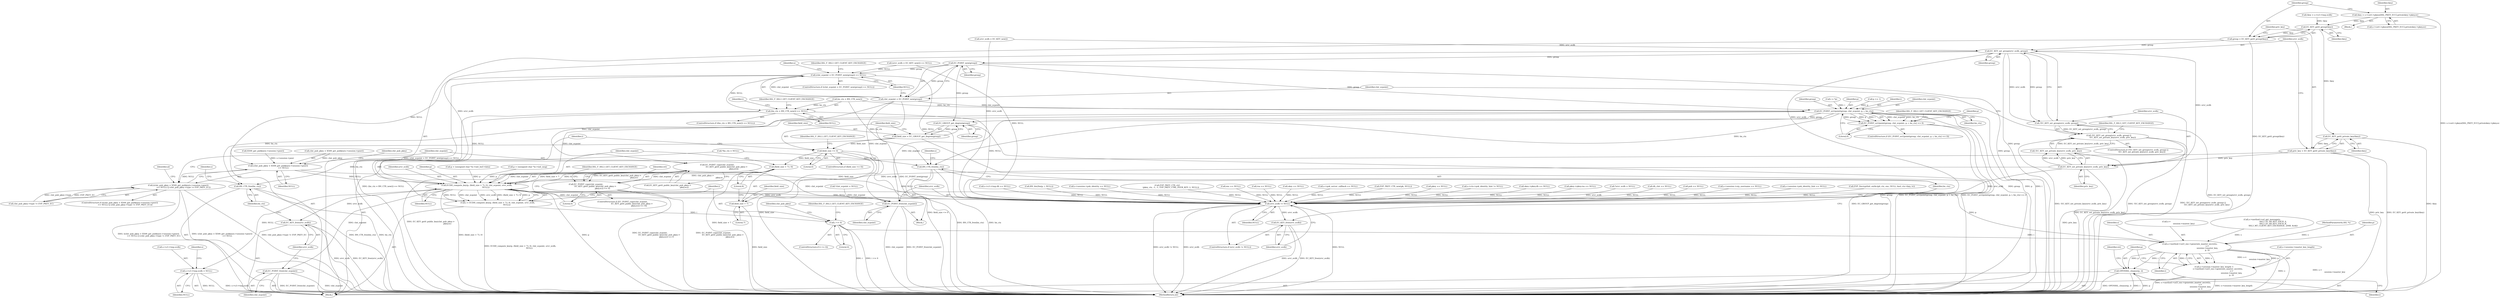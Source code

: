 digraph "0_openssl_3c66a669dfc7b3792f7af0758ea26fe8502ce70c@array" {
"1001284" [label="(Call,tkey = s->cert->pkeys[SSL_PKEY_ECC].privatekey->pkey.ec)"];
"1001312" [label="(Call,EC_KEY_get0_group(tkey))"];
"1001310" [label="(Call,group = EC_KEY_get0_group(tkey))"];
"1001321" [label="(Call,EC_KEY_set_group(srvr_ecdh, group))"];
"1001320" [label="(Call,!EC_KEY_set_group(srvr_ecdh, group))"];
"1001319" [label="(Call,!EC_KEY_set_group(srvr_ecdh, group) ||\n            !EC_KEY_set_private_key(srvr_ecdh, priv_key))"];
"1001325" [label="(Call,EC_KEY_set_private_key(srvr_ecdh, priv_key))"];
"1001324" [label="(Call,!EC_KEY_set_private_key(srvr_ecdh, priv_key))"];
"1001475" [label="(Call,ECDH_compute_key(p, (field_size + 7) / 8, clnt_ecpoint, srvr_ecdh,\n                             NULL))"];
"1001473" [label="(Call,i = ECDH_compute_key(p, (field_size + 7) / 8, clnt_ecpoint, srvr_ecdh,\n                             NULL))"];
"1001486" [label="(Call,i <= 0)"];
"1001525" [label="(Call,s->method->ssl3_enc->generate_master_secret(s,\n                                                        s->\n                                                        session->master_key,\n                                                        p, i))"];
"1001519" [label="(Call,s->session->master_key_length =\n            s->method->ssl3_enc->generate_master_secret(s,\n                                                        s->\n                                                        session->master_key,\n                                                        p, i))"];
"1001534" [label="(Call,OPENSSL_cleanse(p, i))"];
"1001496" [label="(Call,EC_POINT_free(clnt_ecpoint))"];
"1001498" [label="(Call,EC_KEY_free(srvr_ecdh))"];
"1001510" [label="(Call,s->s3->tmp.ecdh = NULL)"];
"1002144" [label="(Call,EC_POINT_free(clnt_ecpoint))"];
"1002147" [label="(Call,srvr_ecdh != NULL)"];
"1002150" [label="(Call,EC_KEY_free(srvr_ecdh))"];
"1001337" [label="(Call,EC_POINT_new(group))"];
"1001334" [label="(Call,(clnt_ecpoint = EC_POINT_new(group)) == NULL)"];
"1001364" [label="(Call,(clnt_pub_pkey = X509_get_pubkey(s->session->peer))\n                 == NULL)"];
"1001363" [label="(Call,((clnt_pub_pkey = X509_get_pubkey(s->session->peer))\n                 == NULL) || (clnt_pub_pkey->type != EVP_PKEY_EC))"];
"1001409" [label="(Call,(bn_ctx = BN_CTX_new()) == NULL)"];
"1001335" [label="(Call,clnt_ecpoint = EC_POINT_new(group))"];
"1001389" [label="(Call,EC_POINT_copy(clnt_ecpoint,\n                              EC_KEY_get0_public_key(clnt_pub_pkey->\n                                                     pkey.ec)))"];
"1001388" [label="(Call,EC_POINT_copy(clnt_ecpoint,\n                              EC_KEY_get0_public_key(clnt_pub_pkey->\n                                                     pkey.ec)) == 0)"];
"1001439" [label="(Call,EC_POINT_oct2point(group, clnt_ecpoint, p, i, bn_ctx))"];
"1001438" [label="(Call,EC_POINT_oct2point(group, clnt_ecpoint, p, i, bn_ctx) == 0)"];
"1001462" [label="(Call,EC_GROUP_get_degree(group))"];
"1001460" [label="(Call,field_size = EC_GROUP_get_degree(group))"];
"1001465" [label="(Call,field_size <= 0)"];
"1001477" [label="(Call,(field_size + 7) / 8)"];
"1001478" [label="(Call,field_size + 7)"];
"1001500" [label="(Call,BN_CTX_free(bn_ctx))"];
"1002152" [label="(Call,BN_CTX_free(bn_ctx))"];
"1001316" [label="(Call,EC_KEY_get0_private_key(tkey))"];
"1001314" [label="(Call,priv_key = EC_KEY_get0_private_key(tkey))"];
"1001321" [label="(Call,EC_KEY_set_group(srvr_ecdh, group))"];
"1001526" [label="(Identifier,s)"];
"1001747" [label="(Call,s->ctx->psk_identity_hint != NULL)"];
"1001336" [label="(Identifier,clnt_ecpoint)"];
"1001484" [label="(Identifier,NULL)"];
"1000143" [label="(Block,)"];
"1000625" [label="(Call,skey->pkey.dh == NULL)"];
"1001445" [label="(Literal,0)"];
"1000295" [label="(Call,pkey->pkey.rsa == NULL)"];
"1001520" [label="(Call,s->session->master_key_length)"];
"1001390" [label="(Identifier,clnt_ecpoint)"];
"1001322" [label="(Identifier,srvr_ecdh)"];
"1000169" [label="(Call,*srvr_ecdh = NULL)"];
"1001501" [label="(Identifier,bn_ctx)"];
"1001486" [label="(Call,i <= 0)"];
"1000704" [label="(Call,dh_clnt == NULL)"];
"1001388" [label="(Call,EC_POINT_copy(clnt_ecpoint,\n                              EC_KEY_get0_public_key(clnt_pub_pkey->\n                                                     pkey.ec)) == 0)"];
"1000177" [label="(Call,*clnt_ecpoint = NULL)"];
"1002152" [label="(Call,BN_CTX_free(bn_ctx))"];
"1001283" [label="(Block,)"];
"1001301" [label="(Call,tkey = s->s3->tmp.ecdh)"];
"1001334" [label="(Call,(clnt_ecpoint = EC_POINT_new(group)) == NULL)"];
"1001267" [label="(Call,(srvr_ecdh = EC_KEY_new()) == NULL)"];
"1001339" [label="(Identifier,NULL)"];
"1002150" [label="(Call,EC_KEY_free(srvr_ecdh))"];
"1001408" [label="(ControlStructure,if ((bn_ctx = BN_CTX_new()) == NULL))"];
"1001478" [label="(Call,field_size + 7)"];
"1001333" [label="(ControlStructure,if ((clnt_ecpoint = EC_POINT_new(group)) == NULL))"];
"1001467" [label="(Literal,0)"];
"1001483" [label="(Identifier,srvr_ecdh)"];
"1001535" [label="(Identifier,p)"];
"1001536" [label="(Identifier,i)"];
"1001518" [label="(Identifier,NULL)"];
"1001323" [label="(Identifier,group)"];
"1001313" [label="(Identifier,tkey)"];
"1001439" [label="(Call,EC_POINT_oct2point(group, clnt_ecpoint, p, i, bn_ctx))"];
"1001442" [label="(Identifier,p)"];
"1001465" [label="(Call,field_size <= 0)"];
"1000730" [label="(Call,pub == NULL)"];
"1001420" [label="(Identifier,i)"];
"1001491" [label="(Identifier,SSL_F_SSL3_GET_CLIENT_KEY_EXCHANGE)"];
"1002151" [label="(Identifier,srvr_ecdh)"];
"1001444" [label="(Identifier,bn_ctx)"];
"1001485" [label="(ControlStructure,if (i <= 0))"];
"1001311" [label="(Identifier,group)"];
"1001894" [label="(Call,s->session->srp_username == NULL)"];
"1001387" [label="(ControlStructure,if (EC_POINT_copy(clnt_ecpoint,\n                              EC_KEY_get0_public_key(clnt_pub_pkey->\n                                                     pkey.ec)) == 0))"];
"1002146" [label="(ControlStructure,if (srvr_ecdh != NULL))"];
"1001376" [label="(Identifier,clnt_pub_pkey)"];
"1001476" [label="(Identifier,p)"];
"1001754" [label="(Call,s->session->psk_identity_hint == NULL)"];
"1001522" [label="(Identifier,s)"];
"1001538" [label="(Identifier,ret)"];
"1001374" [label="(Call,clnt_pub_pkey->type != EVP_PKEY_EC)"];
"1001409" [label="(Call,(bn_ctx = BN_CTX_new()) == NULL)"];
"1001285" [label="(Identifier,tkey)"];
"1002148" [label="(Identifier,srvr_ecdh)"];
"1000181" [label="(Call,*bn_ctx = NULL)"];
"1001324" [label="(Call,!EC_KEY_set_private_key(srvr_ecdh, priv_key))"];
"1001487" [label="(Identifier,i)"];
"1001527" [label="(Call,s->\n                                                        session->master_key)"];
"1001423" [label="(Call,p += 1)"];
"1001473" [label="(Call,i = ECDH_compute_key(p, (field_size + 7) / 8, clnt_ecpoint, srvr_ecdh,\n                             NULL))"];
"1001460" [label="(Call,field_size = EC_GROUP_get_degree(group))"];
"1001511" [label="(Call,s->s3->tmp.ecdh)"];
"1001317" [label="(Identifier,tkey)"];
"1001365" [label="(Call,clnt_pub_pkey = X509_get_pubkey(s->session->peer))"];
"1001064" [label="(Call,EVP_DecryptInit_ex(&ciph_ctx, enc, NULL, kssl_ctx->key, iv))"];
"1001496" [label="(Call,EC_POINT_free(clnt_ecpoint))"];
"1001362" [label="(ControlStructure,if (((clnt_pub_pkey = X509_get_pubkey(s->session->peer))\n                 == NULL) || (clnt_pub_pkey->type != EVP_PKEY_EC)))"];
"1000649" [label="(Call,s->s3->tmp.dh == NULL)"];
"1001470" [label="(Identifier,SSL_F_SSL3_GET_CLIENT_KEY_EXCHANGE)"];
"1001829" [label="(Call,BN_bin2bn(p, i, NULL))"];
"1001320" [label="(Call,!EC_KEY_set_group(srvr_ecdh, group))"];
"1001448" [label="(Identifier,SSL_F_SSL3_GET_CLIENT_KEY_EXCHANGE)"];
"1001510" [label="(Call,s->s3->tmp.ecdh = NULL)"];
"1001443" [label="(Identifier,i)"];
"1001391" [label="(Call,EC_KEY_get0_public_key(clnt_pub_pkey->\n                                                     pkey.ec))"];
"1001347" [label="(Identifier,n)"];
"1001462" [label="(Call,EC_GROUP_get_degree(group))"];
"1001475" [label="(Call,ECDH_compute_key(p, (field_size + 7) / 8, clnt_ecpoint, srvr_ecdh,\n                             NULL))"];
"1001326" [label="(Identifier,srvr_ecdh)"];
"1001441" [label="(Identifier,clnt_ecpoint)"];
"1001254" [label="(Block,)"];
"1001464" [label="(ControlStructure,if (field_size <= 0))"];
"1001707" [label="(Call,s->session->psk_identity == NULL)"];
"1002097" [label="(Call,EVP_PKEY_CTX_ctrl\n            (pkey_ctx, -1, -1, EVP_PKEY_CTRL_PEER_KEY, 2, NULL))"];
"1001525" [label="(Call,s->method->ssl3_enc->generate_master_secret(s,\n                                                        s->\n                                                        session->master_key,\n                                                        p, i))"];
"1001451" [label="(Call,p = (unsigned char *)s->init_buf->data)"];
"1001534" [label="(Call,OPENSSL_cleanse(p, i))"];
"1000186" [label="(Call,s->method->ssl_get_message(s,\n                                   SSL3_ST_SR_KEY_EXCH_A,\n                                   SSL3_ST_SR_KEY_EXCH_B,\n                                   SSL3_MT_CLIENT_KEY_EXCHANGE, 2048, &ok))"];
"1001342" [label="(Identifier,SSL_F_SSL3_GET_CLIENT_KEY_EXCHANGE)"];
"1000142" [label="(MethodParameterIn,SSL *s)"];
"1001053" [label="(Call,enc == NULL)"];
"1001466" [label="(Identifier,field_size)"];
"1002145" [label="(Identifier,clnt_ecpoint)"];
"1001498" [label="(Call,EC_KEY_free(srvr_ecdh))"];
"1001316" [label="(Call,EC_KEY_get0_private_key(tkey))"];
"1002149" [label="(Identifier,NULL)"];
"1001461" [label="(Identifier,field_size)"];
"1001400" [label="(Identifier,SSL_F_SSL3_GET_CLIENT_KEY_EXCHANGE)"];
"1001463" [label="(Identifier,group)"];
"1001440" [label="(Identifier,group)"];
"1001497" [label="(Identifier,clnt_ecpoint)"];
"1001500" [label="(Call,BN_CTX_free(bn_ctx))"];
"1001364" [label="(Call,(clnt_pub_pkey = X509_get_pubkey(s->session->peer))\n                 == NULL)"];
"1000260" [label="(Call,rsa == NULL)"];
"1001310" [label="(Call,group = EC_KEY_get0_group(tkey))"];
"1001499" [label="(Identifier,srvr_ecdh)"];
"1001314" [label="(Call,priv_key = EC_KEY_get0_private_key(tkey))"];
"1001477" [label="(Call,(field_size + 7) / 8)"];
"1001437" [label="(ControlStructure,if (EC_POINT_oct2point(group, clnt_ecpoint, p, i, bn_ctx) == 0))"];
"1001532" [label="(Identifier,p)"];
"1002144" [label="(Call,EC_POINT_free(clnt_ecpoint))"];
"1001533" [label="(Identifier,i)"];
"1001495" [label="(Identifier,clnt_pub_pkey)"];
"1001481" [label="(Literal,8)"];
"1000201" [label="(Call,p = (unsigned char *)s->init_msg)"];
"1001413" [label="(Identifier,NULL)"];
"1001312" [label="(Call,EC_KEY_get0_group(tkey))"];
"1001327" [label="(Identifier,priv_key)"];
"1001482" [label="(Identifier,clnt_ecpoint)"];
"1001474" [label="(Identifier,i)"];
"1001284" [label="(Call,tkey = s->cert->pkeys[SSL_PKEY_ECC].privatekey->pkey.ec)"];
"1001404" [label="(Identifier,ret)"];
"1001452" [label="(Identifier,p)"];
"1001268" [label="(Call,srvr_ecdh = EC_KEY_new())"];
"1001286" [label="(Call,s->cert->pkeys[SSL_PKEY_ECC].privatekey->pkey.ec)"];
"1000616" [label="(Call,skey == NULL)"];
"1002147" [label="(Call,srvr_ecdh != NULL)"];
"1001363" [label="(Call,((clnt_pub_pkey = X509_get_pubkey(s->session->peer))\n                 == NULL) || (clnt_pub_pkey->type != EVP_PKEY_EC))"];
"1001325" [label="(Call,EC_KEY_set_private_key(srvr_ecdh, priv_key))"];
"1001318" [label="(ControlStructure,if (!EC_KEY_set_group(srvr_ecdh, group) ||\n            !EC_KEY_set_private_key(srvr_ecdh, priv_key)))"];
"1001480" [label="(Literal,7)"];
"1001319" [label="(Call,!EC_KEY_set_group(srvr_ecdh, group) ||\n            !EC_KEY_set_private_key(srvr_ecdh, priv_key))"];
"1001367" [label="(Call,X509_get_pubkey(s->session->peer))"];
"1001330" [label="(Identifier,SSL_F_SSL3_GET_CLIENT_KEY_EXCHANGE)"];
"1001337" [label="(Call,EC_POINT_new(group))"];
"1001389" [label="(Call,EC_POINT_copy(clnt_ecpoint,\n                              EC_KEY_get0_public_key(clnt_pub_pkey->\n                                                     pkey.ec)))"];
"1001590" [label="(Call,s->psk_server_callback == NULL)"];
"1001381" [label="(Identifier,al)"];
"1001506" [label="(Identifier,s)"];
"1001315" [label="(Identifier,priv_key)"];
"1001410" [label="(Call,bn_ctx = BN_CTX_new())"];
"1001416" [label="(Identifier,SSL_F_SSL3_GET_CLIENT_KEY_EXCHANGE)"];
"1002153" [label="(Identifier,bn_ctx)"];
"1001397" [label="(Literal,0)"];
"1002162" [label="(MethodReturn,int)"];
"1001419" [label="(Call,i = *p)"];
"1001479" [label="(Identifier,field_size)"];
"1002004" [label="(Call,EVP_PKEY_CTX_new(pk, NULL))"];
"1001338" [label="(Identifier,group)"];
"1001438" [label="(Call,EC_POINT_oct2point(group, clnt_ecpoint, p, i, bn_ctx) == 0)"];
"1001519" [label="(Call,s->session->master_key_length =\n            s->method->ssl3_enc->generate_master_secret(s,\n                                                        s->\n                                                        session->master_key,\n                                                        p, i))"];
"1000286" [label="(Call,pkey == NULL)"];
"1001373" [label="(Identifier,NULL)"];
"1001335" [label="(Call,clnt_ecpoint = EC_POINT_new(group))"];
"1002156" [label="(Identifier,s)"];
"1001488" [label="(Literal,0)"];
"1001284" -> "1001283"  [label="AST: "];
"1001284" -> "1001286"  [label="CFG: "];
"1001285" -> "1001284"  [label="AST: "];
"1001286" -> "1001284"  [label="AST: "];
"1001311" -> "1001284"  [label="CFG: "];
"1001284" -> "1002162"  [label="DDG: s->cert->pkeys[SSL_PKEY_ECC].privatekey->pkey.ec"];
"1001284" -> "1001312"  [label="DDG: tkey"];
"1001312" -> "1001310"  [label="AST: "];
"1001312" -> "1001313"  [label="CFG: "];
"1001313" -> "1001312"  [label="AST: "];
"1001310" -> "1001312"  [label="CFG: "];
"1001312" -> "1001310"  [label="DDG: tkey"];
"1001301" -> "1001312"  [label="DDG: tkey"];
"1001312" -> "1001316"  [label="DDG: tkey"];
"1001310" -> "1001254"  [label="AST: "];
"1001311" -> "1001310"  [label="AST: "];
"1001315" -> "1001310"  [label="CFG: "];
"1001310" -> "1002162"  [label="DDG: EC_KEY_get0_group(tkey)"];
"1001310" -> "1001321"  [label="DDG: group"];
"1001321" -> "1001320"  [label="AST: "];
"1001321" -> "1001323"  [label="CFG: "];
"1001322" -> "1001321"  [label="AST: "];
"1001323" -> "1001321"  [label="AST: "];
"1001320" -> "1001321"  [label="CFG: "];
"1001321" -> "1002162"  [label="DDG: group"];
"1001321" -> "1001320"  [label="DDG: srvr_ecdh"];
"1001321" -> "1001320"  [label="DDG: group"];
"1001268" -> "1001321"  [label="DDG: srvr_ecdh"];
"1001321" -> "1001325"  [label="DDG: srvr_ecdh"];
"1001321" -> "1001337"  [label="DDG: group"];
"1001321" -> "1001475"  [label="DDG: srvr_ecdh"];
"1001321" -> "1002147"  [label="DDG: srvr_ecdh"];
"1001320" -> "1001319"  [label="AST: "];
"1001326" -> "1001320"  [label="CFG: "];
"1001319" -> "1001320"  [label="CFG: "];
"1001320" -> "1002162"  [label="DDG: EC_KEY_set_group(srvr_ecdh, group)"];
"1001320" -> "1001319"  [label="DDG: EC_KEY_set_group(srvr_ecdh, group)"];
"1001319" -> "1001318"  [label="AST: "];
"1001319" -> "1001324"  [label="CFG: "];
"1001324" -> "1001319"  [label="AST: "];
"1001330" -> "1001319"  [label="CFG: "];
"1001336" -> "1001319"  [label="CFG: "];
"1001319" -> "1002162"  [label="DDG: !EC_KEY_set_group(srvr_ecdh, group)"];
"1001319" -> "1002162"  [label="DDG: !EC_KEY_set_group(srvr_ecdh, group) ||\n            !EC_KEY_set_private_key(srvr_ecdh, priv_key)"];
"1001319" -> "1002162"  [label="DDG: !EC_KEY_set_private_key(srvr_ecdh, priv_key)"];
"1001324" -> "1001319"  [label="DDG: EC_KEY_set_private_key(srvr_ecdh, priv_key)"];
"1001325" -> "1001324"  [label="AST: "];
"1001325" -> "1001327"  [label="CFG: "];
"1001326" -> "1001325"  [label="AST: "];
"1001327" -> "1001325"  [label="AST: "];
"1001324" -> "1001325"  [label="CFG: "];
"1001325" -> "1002162"  [label="DDG: priv_key"];
"1001325" -> "1001324"  [label="DDG: srvr_ecdh"];
"1001325" -> "1001324"  [label="DDG: priv_key"];
"1001314" -> "1001325"  [label="DDG: priv_key"];
"1001325" -> "1001475"  [label="DDG: srvr_ecdh"];
"1001325" -> "1002147"  [label="DDG: srvr_ecdh"];
"1001324" -> "1002162"  [label="DDG: EC_KEY_set_private_key(srvr_ecdh, priv_key)"];
"1001475" -> "1001473"  [label="AST: "];
"1001475" -> "1001484"  [label="CFG: "];
"1001476" -> "1001475"  [label="AST: "];
"1001477" -> "1001475"  [label="AST: "];
"1001482" -> "1001475"  [label="AST: "];
"1001483" -> "1001475"  [label="AST: "];
"1001484" -> "1001475"  [label="AST: "];
"1001473" -> "1001475"  [label="CFG: "];
"1001475" -> "1002162"  [label="DDG: p"];
"1001475" -> "1002162"  [label="DDG: (field_size + 7) / 8"];
"1001475" -> "1001473"  [label="DDG: NULL"];
"1001475" -> "1001473"  [label="DDG: clnt_ecpoint"];
"1001475" -> "1001473"  [label="DDG: srvr_ecdh"];
"1001475" -> "1001473"  [label="DDG: (field_size + 7) / 8"];
"1001475" -> "1001473"  [label="DDG: p"];
"1001451" -> "1001475"  [label="DDG: p"];
"1000201" -> "1001475"  [label="DDG: p"];
"1001477" -> "1001475"  [label="DDG: field_size + 7"];
"1001477" -> "1001475"  [label="DDG: 8"];
"1001389" -> "1001475"  [label="DDG: clnt_ecpoint"];
"1001439" -> "1001475"  [label="DDG: clnt_ecpoint"];
"1001364" -> "1001475"  [label="DDG: NULL"];
"1001409" -> "1001475"  [label="DDG: NULL"];
"1001475" -> "1001496"  [label="DDG: clnt_ecpoint"];
"1001475" -> "1001498"  [label="DDG: srvr_ecdh"];
"1001475" -> "1001510"  [label="DDG: NULL"];
"1001475" -> "1001525"  [label="DDG: p"];
"1001475" -> "1002144"  [label="DDG: clnt_ecpoint"];
"1001475" -> "1002147"  [label="DDG: srvr_ecdh"];
"1001475" -> "1002147"  [label="DDG: NULL"];
"1001473" -> "1001254"  [label="AST: "];
"1001474" -> "1001473"  [label="AST: "];
"1001487" -> "1001473"  [label="CFG: "];
"1001473" -> "1002162"  [label="DDG: ECDH_compute_key(p, (field_size + 7) / 8, clnt_ecpoint, srvr_ecdh,\n                             NULL)"];
"1001473" -> "1001486"  [label="DDG: i"];
"1001486" -> "1001485"  [label="AST: "];
"1001486" -> "1001488"  [label="CFG: "];
"1001487" -> "1001486"  [label="AST: "];
"1001488" -> "1001486"  [label="AST: "];
"1001491" -> "1001486"  [label="CFG: "];
"1001495" -> "1001486"  [label="CFG: "];
"1001486" -> "1002162"  [label="DDG: i"];
"1001486" -> "1002162"  [label="DDG: i <= 0"];
"1001486" -> "1001525"  [label="DDG: i"];
"1001525" -> "1001519"  [label="AST: "];
"1001525" -> "1001533"  [label="CFG: "];
"1001526" -> "1001525"  [label="AST: "];
"1001527" -> "1001525"  [label="AST: "];
"1001532" -> "1001525"  [label="AST: "];
"1001533" -> "1001525"  [label="AST: "];
"1001519" -> "1001525"  [label="CFG: "];
"1001525" -> "1002162"  [label="DDG: s"];
"1001525" -> "1002162"  [label="DDG: s->\n                                                        session->master_key"];
"1001525" -> "1001519"  [label="DDG: s"];
"1001525" -> "1001519"  [label="DDG: s->\n                                                        session->master_key"];
"1001525" -> "1001519"  [label="DDG: p"];
"1001525" -> "1001519"  [label="DDG: i"];
"1000186" -> "1001525"  [label="DDG: s"];
"1000142" -> "1001525"  [label="DDG: s"];
"1001525" -> "1001534"  [label="DDG: p"];
"1001525" -> "1001534"  [label="DDG: i"];
"1001519" -> "1001254"  [label="AST: "];
"1001520" -> "1001519"  [label="AST: "];
"1001535" -> "1001519"  [label="CFG: "];
"1001519" -> "1002162"  [label="DDG: s->method->ssl3_enc->generate_master_secret(s,\n                                                        s->\n                                                        session->master_key,\n                                                        p, i)"];
"1001519" -> "1002162"  [label="DDG: s->session->master_key_length"];
"1001534" -> "1001254"  [label="AST: "];
"1001534" -> "1001536"  [label="CFG: "];
"1001535" -> "1001534"  [label="AST: "];
"1001536" -> "1001534"  [label="AST: "];
"1001538" -> "1001534"  [label="CFG: "];
"1001534" -> "1002162"  [label="DDG: p"];
"1001534" -> "1002162"  [label="DDG: OPENSSL_cleanse(p, i)"];
"1001534" -> "1002162"  [label="DDG: i"];
"1001496" -> "1001254"  [label="AST: "];
"1001496" -> "1001497"  [label="CFG: "];
"1001497" -> "1001496"  [label="AST: "];
"1001499" -> "1001496"  [label="CFG: "];
"1001496" -> "1002162"  [label="DDG: clnt_ecpoint"];
"1001496" -> "1002162"  [label="DDG: EC_POINT_free(clnt_ecpoint)"];
"1001498" -> "1001254"  [label="AST: "];
"1001498" -> "1001499"  [label="CFG: "];
"1001499" -> "1001498"  [label="AST: "];
"1001501" -> "1001498"  [label="CFG: "];
"1001498" -> "1002162"  [label="DDG: srvr_ecdh"];
"1001498" -> "1002162"  [label="DDG: EC_KEY_free(srvr_ecdh)"];
"1001510" -> "1001254"  [label="AST: "];
"1001510" -> "1001518"  [label="CFG: "];
"1001511" -> "1001510"  [label="AST: "];
"1001518" -> "1001510"  [label="AST: "];
"1001522" -> "1001510"  [label="CFG: "];
"1001510" -> "1002162"  [label="DDG: NULL"];
"1001510" -> "1002162"  [label="DDG: s->s3->tmp.ecdh"];
"1002144" -> "1000143"  [label="AST: "];
"1002144" -> "1002145"  [label="CFG: "];
"1002145" -> "1002144"  [label="AST: "];
"1002148" -> "1002144"  [label="CFG: "];
"1002144" -> "1002162"  [label="DDG: EC_POINT_free(clnt_ecpoint)"];
"1002144" -> "1002162"  [label="DDG: clnt_ecpoint"];
"1000177" -> "1002144"  [label="DDG: clnt_ecpoint"];
"1001335" -> "1002144"  [label="DDG: clnt_ecpoint"];
"1001389" -> "1002144"  [label="DDG: clnt_ecpoint"];
"1001439" -> "1002144"  [label="DDG: clnt_ecpoint"];
"1002147" -> "1002146"  [label="AST: "];
"1002147" -> "1002149"  [label="CFG: "];
"1002148" -> "1002147"  [label="AST: "];
"1002149" -> "1002147"  [label="AST: "];
"1002151" -> "1002147"  [label="CFG: "];
"1002153" -> "1002147"  [label="CFG: "];
"1002147" -> "1002162"  [label="DDG: srvr_ecdh != NULL"];
"1002147" -> "1002162"  [label="DDG: srvr_ecdh"];
"1002147" -> "1002162"  [label="DDG: NULL"];
"1001268" -> "1002147"  [label="DDG: srvr_ecdh"];
"1000169" -> "1002147"  [label="DDG: srvr_ecdh"];
"1001053" -> "1002147"  [label="DDG: NULL"];
"1001707" -> "1002147"  [label="DDG: NULL"];
"1001754" -> "1002147"  [label="DDG: NULL"];
"1000625" -> "1002147"  [label="DDG: NULL"];
"1000295" -> "1002147"  [label="DDG: NULL"];
"1001590" -> "1002147"  [label="DDG: NULL"];
"1000704" -> "1002147"  [label="DDG: NULL"];
"1002004" -> "1002147"  [label="DDG: NULL"];
"1001334" -> "1002147"  [label="DDG: NULL"];
"1001747" -> "1002147"  [label="DDG: NULL"];
"1001409" -> "1002147"  [label="DDG: NULL"];
"1000616" -> "1002147"  [label="DDG: NULL"];
"1001364" -> "1002147"  [label="DDG: NULL"];
"1001267" -> "1002147"  [label="DDG: NULL"];
"1000260" -> "1002147"  [label="DDG: NULL"];
"1001064" -> "1002147"  [label="DDG: NULL"];
"1000286" -> "1002147"  [label="DDG: NULL"];
"1000649" -> "1002147"  [label="DDG: NULL"];
"1002097" -> "1002147"  [label="DDG: NULL"];
"1001829" -> "1002147"  [label="DDG: NULL"];
"1000730" -> "1002147"  [label="DDG: NULL"];
"1001894" -> "1002147"  [label="DDG: NULL"];
"1002147" -> "1002150"  [label="DDG: srvr_ecdh"];
"1002150" -> "1002146"  [label="AST: "];
"1002150" -> "1002151"  [label="CFG: "];
"1002151" -> "1002150"  [label="AST: "];
"1002153" -> "1002150"  [label="CFG: "];
"1002150" -> "1002162"  [label="DDG: srvr_ecdh"];
"1002150" -> "1002162"  [label="DDG: EC_KEY_free(srvr_ecdh)"];
"1001337" -> "1001335"  [label="AST: "];
"1001337" -> "1001338"  [label="CFG: "];
"1001338" -> "1001337"  [label="AST: "];
"1001335" -> "1001337"  [label="CFG: "];
"1001337" -> "1002162"  [label="DDG: group"];
"1001337" -> "1001334"  [label="DDG: group"];
"1001337" -> "1001335"  [label="DDG: group"];
"1001337" -> "1001439"  [label="DDG: group"];
"1001337" -> "1001462"  [label="DDG: group"];
"1001334" -> "1001333"  [label="AST: "];
"1001334" -> "1001339"  [label="CFG: "];
"1001335" -> "1001334"  [label="AST: "];
"1001339" -> "1001334"  [label="AST: "];
"1001342" -> "1001334"  [label="CFG: "];
"1001347" -> "1001334"  [label="CFG: "];
"1001334" -> "1002162"  [label="DDG: (clnt_ecpoint = EC_POINT_new(group)) == NULL"];
"1001335" -> "1001334"  [label="DDG: clnt_ecpoint"];
"1001267" -> "1001334"  [label="DDG: NULL"];
"1001334" -> "1001364"  [label="DDG: NULL"];
"1001334" -> "1001409"  [label="DDG: NULL"];
"1001364" -> "1001363"  [label="AST: "];
"1001364" -> "1001373"  [label="CFG: "];
"1001365" -> "1001364"  [label="AST: "];
"1001373" -> "1001364"  [label="AST: "];
"1001376" -> "1001364"  [label="CFG: "];
"1001363" -> "1001364"  [label="CFG: "];
"1001364" -> "1001363"  [label="DDG: NULL"];
"1001365" -> "1001364"  [label="DDG: clnt_pub_pkey"];
"1001367" -> "1001364"  [label="DDG: s->session->peer"];
"1001363" -> "1001362"  [label="AST: "];
"1001363" -> "1001374"  [label="CFG: "];
"1001374" -> "1001363"  [label="AST: "];
"1001381" -> "1001363"  [label="CFG: "];
"1001390" -> "1001363"  [label="CFG: "];
"1001363" -> "1002162"  [label="DDG: ((clnt_pub_pkey = X509_get_pubkey(s->session->peer))\n                 == NULL) || (clnt_pub_pkey->type != EVP_PKEY_EC)"];
"1001363" -> "1002162"  [label="DDG: (clnt_pub_pkey = X509_get_pubkey(s->session->peer))\n                 == NULL"];
"1001363" -> "1002162"  [label="DDG: clnt_pub_pkey->type != EVP_PKEY_EC"];
"1001374" -> "1001363"  [label="DDG: clnt_pub_pkey->type"];
"1001374" -> "1001363"  [label="DDG: EVP_PKEY_EC"];
"1001409" -> "1001408"  [label="AST: "];
"1001409" -> "1001413"  [label="CFG: "];
"1001410" -> "1001409"  [label="AST: "];
"1001413" -> "1001409"  [label="AST: "];
"1001416" -> "1001409"  [label="CFG: "];
"1001420" -> "1001409"  [label="CFG: "];
"1001409" -> "1002162"  [label="DDG: (bn_ctx = BN_CTX_new()) == NULL"];
"1001410" -> "1001409"  [label="DDG: bn_ctx"];
"1001336" -> "1001335"  [label="AST: "];
"1001339" -> "1001335"  [label="CFG: "];
"1001335" -> "1002162"  [label="DDG: EC_POINT_new(group)"];
"1001335" -> "1001389"  [label="DDG: clnt_ecpoint"];
"1001335" -> "1001439"  [label="DDG: clnt_ecpoint"];
"1001389" -> "1001388"  [label="AST: "];
"1001389" -> "1001391"  [label="CFG: "];
"1001390" -> "1001389"  [label="AST: "];
"1001391" -> "1001389"  [label="AST: "];
"1001397" -> "1001389"  [label="CFG: "];
"1001389" -> "1002162"  [label="DDG: EC_KEY_get0_public_key(clnt_pub_pkey->\n                                                     pkey.ec)"];
"1001389" -> "1001388"  [label="DDG: clnt_ecpoint"];
"1001389" -> "1001388"  [label="DDG: EC_KEY_get0_public_key(clnt_pub_pkey->\n                                                     pkey.ec)"];
"1001391" -> "1001389"  [label="DDG: clnt_pub_pkey->\n                                                     pkey.ec"];
"1001388" -> "1001387"  [label="AST: "];
"1001388" -> "1001397"  [label="CFG: "];
"1001397" -> "1001388"  [label="AST: "];
"1001400" -> "1001388"  [label="CFG: "];
"1001404" -> "1001388"  [label="CFG: "];
"1001388" -> "1002162"  [label="DDG: EC_POINT_copy(clnt_ecpoint,\n                              EC_KEY_get0_public_key(clnt_pub_pkey->\n                                                     pkey.ec)) == 0"];
"1001388" -> "1002162"  [label="DDG: EC_POINT_copy(clnt_ecpoint,\n                              EC_KEY_get0_public_key(clnt_pub_pkey->\n                                                     pkey.ec))"];
"1001439" -> "1001438"  [label="AST: "];
"1001439" -> "1001444"  [label="CFG: "];
"1001440" -> "1001439"  [label="AST: "];
"1001441" -> "1001439"  [label="AST: "];
"1001442" -> "1001439"  [label="AST: "];
"1001443" -> "1001439"  [label="AST: "];
"1001444" -> "1001439"  [label="AST: "];
"1001445" -> "1001439"  [label="CFG: "];
"1001439" -> "1002162"  [label="DDG: group"];
"1001439" -> "1002162"  [label="DDG: p"];
"1001439" -> "1002162"  [label="DDG: i"];
"1001439" -> "1001438"  [label="DDG: clnt_ecpoint"];
"1001439" -> "1001438"  [label="DDG: bn_ctx"];
"1001439" -> "1001438"  [label="DDG: group"];
"1001439" -> "1001438"  [label="DDG: p"];
"1001439" -> "1001438"  [label="DDG: i"];
"1001423" -> "1001439"  [label="DDG: p"];
"1001419" -> "1001439"  [label="DDG: i"];
"1001410" -> "1001439"  [label="DDG: bn_ctx"];
"1001439" -> "1001462"  [label="DDG: group"];
"1001439" -> "1001500"  [label="DDG: bn_ctx"];
"1001439" -> "1002152"  [label="DDG: bn_ctx"];
"1001438" -> "1001437"  [label="AST: "];
"1001438" -> "1001445"  [label="CFG: "];
"1001445" -> "1001438"  [label="AST: "];
"1001448" -> "1001438"  [label="CFG: "];
"1001452" -> "1001438"  [label="CFG: "];
"1001438" -> "1002162"  [label="DDG: EC_POINT_oct2point(group, clnt_ecpoint, p, i, bn_ctx)"];
"1001438" -> "1002162"  [label="DDG: EC_POINT_oct2point(group, clnt_ecpoint, p, i, bn_ctx) == 0"];
"1001462" -> "1001460"  [label="AST: "];
"1001462" -> "1001463"  [label="CFG: "];
"1001463" -> "1001462"  [label="AST: "];
"1001460" -> "1001462"  [label="CFG: "];
"1001462" -> "1002162"  [label="DDG: group"];
"1001462" -> "1001460"  [label="DDG: group"];
"1001460" -> "1001254"  [label="AST: "];
"1001461" -> "1001460"  [label="AST: "];
"1001466" -> "1001460"  [label="CFG: "];
"1001460" -> "1002162"  [label="DDG: EC_GROUP_get_degree(group)"];
"1001460" -> "1001465"  [label="DDG: field_size"];
"1001465" -> "1001464"  [label="AST: "];
"1001465" -> "1001467"  [label="CFG: "];
"1001466" -> "1001465"  [label="AST: "];
"1001467" -> "1001465"  [label="AST: "];
"1001470" -> "1001465"  [label="CFG: "];
"1001474" -> "1001465"  [label="CFG: "];
"1001465" -> "1002162"  [label="DDG: field_size"];
"1001465" -> "1002162"  [label="DDG: field_size <= 0"];
"1001465" -> "1001477"  [label="DDG: field_size"];
"1001465" -> "1001478"  [label="DDG: field_size"];
"1001477" -> "1001481"  [label="CFG: "];
"1001478" -> "1001477"  [label="AST: "];
"1001481" -> "1001477"  [label="AST: "];
"1001482" -> "1001477"  [label="CFG: "];
"1001477" -> "1002162"  [label="DDG: field_size + 7"];
"1001478" -> "1001480"  [label="CFG: "];
"1001479" -> "1001478"  [label="AST: "];
"1001480" -> "1001478"  [label="AST: "];
"1001481" -> "1001478"  [label="CFG: "];
"1001478" -> "1002162"  [label="DDG: field_size"];
"1001500" -> "1001254"  [label="AST: "];
"1001500" -> "1001501"  [label="CFG: "];
"1001501" -> "1001500"  [label="AST: "];
"1001506" -> "1001500"  [label="CFG: "];
"1001500" -> "1002162"  [label="DDG: BN_CTX_free(bn_ctx)"];
"1001500" -> "1002162"  [label="DDG: bn_ctx"];
"1000181" -> "1001500"  [label="DDG: bn_ctx"];
"1002152" -> "1000143"  [label="AST: "];
"1002152" -> "1002153"  [label="CFG: "];
"1002153" -> "1002152"  [label="AST: "];
"1002156" -> "1002152"  [label="CFG: "];
"1002152" -> "1002162"  [label="DDG: BN_CTX_free(bn_ctx)"];
"1002152" -> "1002162"  [label="DDG: bn_ctx"];
"1000181" -> "1002152"  [label="DDG: bn_ctx"];
"1001410" -> "1002152"  [label="DDG: bn_ctx"];
"1001316" -> "1001314"  [label="AST: "];
"1001316" -> "1001317"  [label="CFG: "];
"1001317" -> "1001316"  [label="AST: "];
"1001314" -> "1001316"  [label="CFG: "];
"1001316" -> "1002162"  [label="DDG: tkey"];
"1001316" -> "1001314"  [label="DDG: tkey"];
"1001314" -> "1001254"  [label="AST: "];
"1001315" -> "1001314"  [label="AST: "];
"1001322" -> "1001314"  [label="CFG: "];
"1001314" -> "1002162"  [label="DDG: EC_KEY_get0_private_key(tkey)"];
"1001314" -> "1002162"  [label="DDG: priv_key"];
}
